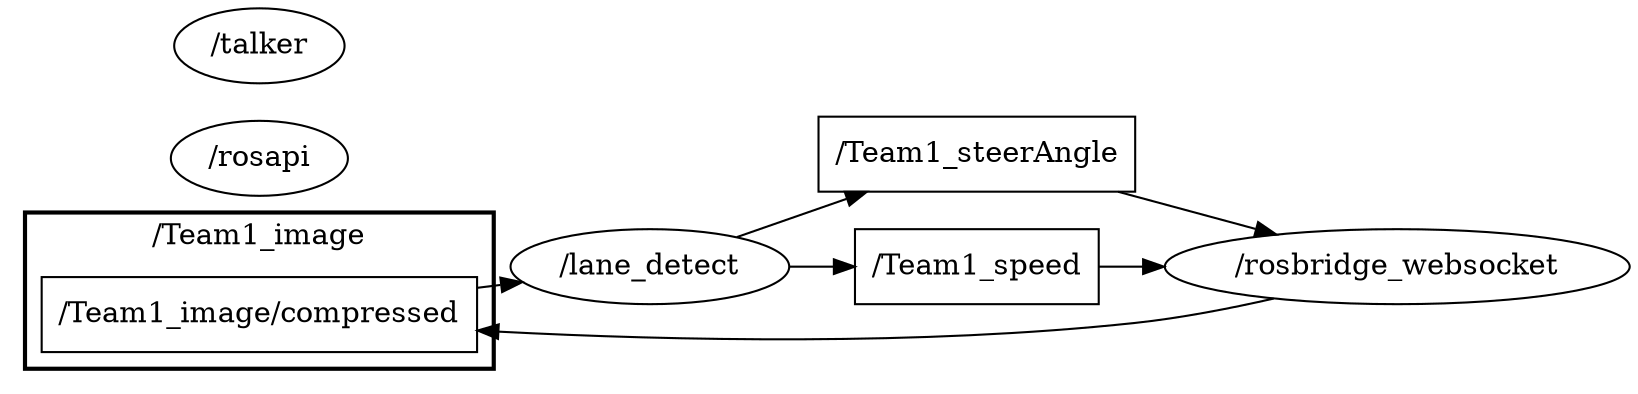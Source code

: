 digraph graphname {
	graph [bb="0,0,633.07,181",
		compound=True,
		rank=same,
		rankdir=LR,
		ranksep=0.2
	];
	node [label="\N"];
	subgraph cluster___Team1_image {
		graph [bb="8,8,191,83",
			compound=True,
			label="/Team1_image",
			lheight=0.21,
			lp="99.5,71.5",
			lwidth=1.15,
			rank=same,
			rankdir=LR,
			ranksep=0.2,
			style=bold
		];
		t___Team1_image__compressed		 [URL=topic_3A__Team1_image__compressed,
			height=0.5,
			label="/Team1_image/compressed",
			pos="99.5,34",
			shape=box,
			tooltip="topic:/Team1_image/compressed",
			width=2.3194];
	}
	n___lane_detect	 [URL=__lane_detect,
		height=0.5,
		label="/lane_detect",
		pos="252.3,57",
		shape=ellipse,
		tooltip="/lane_detect",
		width=1.4804];
	t___Team1_image__compressed -> n___lane_detect	 [penwidth=1,
		pos="e,203.48,49.652 183.05,46.577 186.53,47.101 190,47.622 193.41,48.136"];
	t___Team1_steerAngle	 [URL=topic_3A__Team1_steerAngle,
		height=0.5,
		label="/Team1_steerAngle",
		pos="381.59,111",
		shape=box,
		tooltip="topic:/Team1_steerAngle",
		width=1.7222];
	n___rosbridge_websocket	 [URL=__rosbridge_websocket,
		height=0.5,
		label="/rosbridge_websocket",
		pos="545.33,57",
		shape=ellipse,
		tooltip="/rosbridge_websocket",
		width=2.4373];
	t___Team1_steerAngle -> n___rosbridge_websocket	 [penwidth=1,
		pos="e,498.97,72.291 436.57,92.869 453.5,87.285 472.16,81.132 489.17,75.523"];
	t___Team1_speed	 [URL=topic_3A__Team1_speed,
		height=0.5,
		label="/Team1_speed",
		pos="381.59,57",
		shape=box,
		tooltip="topic:/Team1_speed",
		width=1.3333];
	t___Team1_speed -> n___rosbridge_websocket	 [penwidth=1,
		pos="e,457.51,57 429.83,57 435.45,57 441.33,57 447.33,57"];
	n___rosapi	 [URL=__rosapi,
		height=0.5,
		label="/rosapi",
		pos="99.5,109",
		shape=ellipse,
		tooltip="/rosapi",
		width=0.95686];
	n___lane_detect -> t___Team1_steerAngle	 [penwidth=1,
		pos="e,338.37,92.948 285.93,71.047 299.06,76.533 314.44,82.953 328.97,89.023"];
	n___lane_detect -> t___Team1_speed	 [penwidth=1,
		pos="e,333.35,57 305.63,57 311.37,57 317.23,57 323.03,57"];
	n___talker	 [URL=__talker,
		height=0.5,
		label="/talker",
		pos="99.5,163",
		shape=ellipse,
		tooltip="/talker",
		width=0.92075];
	n___rosbridge_websocket -> t___Team1_image__compressed	 [penwidth=1,
		pos="e,183.33,26.454 498.22,41.774 481.2,37.001 461.71,32.364 443.59,30 359.46,19.027 262.78,21.459 193.36,25.801"];
}

